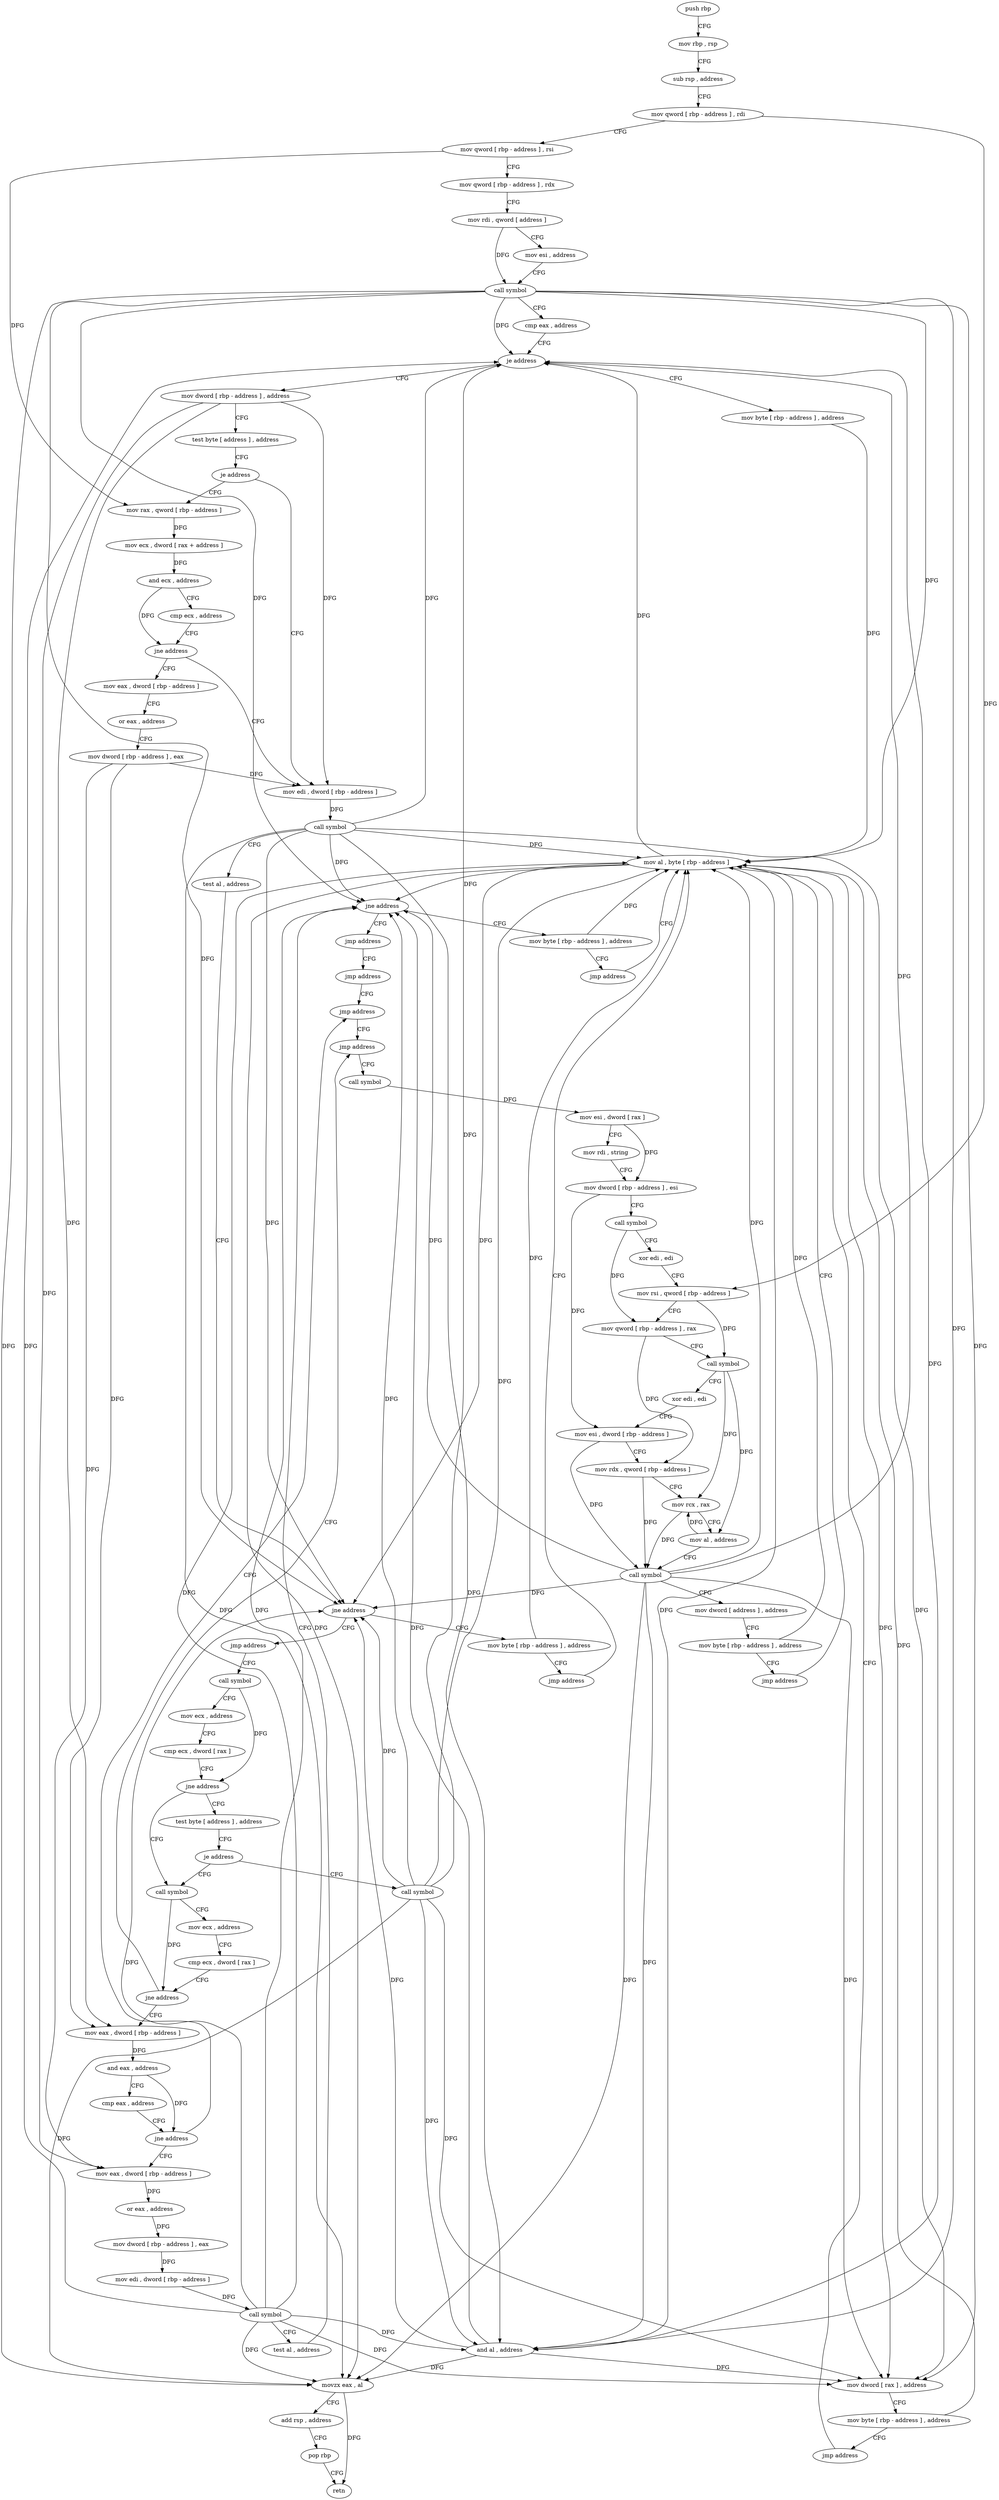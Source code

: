 digraph "func" {
"4215136" [label = "push rbp" ]
"4215137" [label = "mov rbp , rsp" ]
"4215140" [label = "sub rsp , address" ]
"4215144" [label = "mov qword [ rbp - address ] , rdi" ]
"4215148" [label = "mov qword [ rbp - address ] , rsi" ]
"4215152" [label = "mov qword [ rbp - address ] , rdx" ]
"4215156" [label = "mov rdi , qword [ address ]" ]
"4215164" [label = "mov esi , address" ]
"4215169" [label = "call symbol" ]
"4215174" [label = "cmp eax , address" ]
"4215177" [label = "je address" ]
"4215492" [label = "mov byte [ rbp - address ] , address" ]
"4215183" [label = "mov dword [ rbp - address ] , address" ]
"4215496" [label = "mov al , byte [ rbp - address ]" ]
"4215190" [label = "test byte [ address ] , address" ]
"4215198" [label = "je address" ]
"4215240" [label = "mov edi , dword [ rbp - address ]" ]
"4215204" [label = "mov rax , qword [ rbp - address ]" ]
"4215243" [label = "call symbol" ]
"4215248" [label = "test al , address" ]
"4215250" [label = "jne address" ]
"4215261" [label = "mov byte [ rbp - address ] , address" ]
"4215256" [label = "jmp address" ]
"4215208" [label = "mov ecx , dword [ rax + address ]" ]
"4215211" [label = "and ecx , address" ]
"4215217" [label = "cmp ecx , address" ]
"4215223" [label = "jne address" ]
"4215229" [label = "mov eax , dword [ rbp - address ]" ]
"4215265" [label = "jmp address" ]
"4215270" [label = "call symbol" ]
"4215232" [label = "or eax , address" ]
"4215237" [label = "mov dword [ rbp - address ] , eax" ]
"4215499" [label = "and al , address" ]
"4215501" [label = "movzx eax , al" ]
"4215504" [label = "add rsp , address" ]
"4215508" [label = "pop rbp" ]
"4215509" [label = "retn" ]
"4215275" [label = "mov ecx , address" ]
"4215280" [label = "cmp ecx , dword [ rax ]" ]
"4215282" [label = "jne address" ]
"4215322" [label = "call symbol" ]
"4215288" [label = "test byte [ address ] , address" ]
"4215327" [label = "mov ecx , address" ]
"4215332" [label = "cmp ecx , dword [ rax ]" ]
"4215334" [label = "jne address" ]
"4215408" [label = "jmp address" ]
"4215340" [label = "mov eax , dword [ rbp - address ]" ]
"4215296" [label = "je address" ]
"4215302" [label = "call symbol" ]
"4215413" [label = "call symbol" ]
"4215343" [label = "and eax , address" ]
"4215348" [label = "cmp eax , address" ]
"4215351" [label = "jne address" ]
"4215403" [label = "jmp address" ]
"4215357" [label = "mov eax , dword [ rbp - address ]" ]
"4215307" [label = "mov dword [ rax ] , address" ]
"4215313" [label = "mov byte [ rbp - address ] , address" ]
"4215317" [label = "jmp address" ]
"4215418" [label = "mov esi , dword [ rax ]" ]
"4215420" [label = "mov rdi , string" ]
"4215430" [label = "mov dword [ rbp - address ] , esi" ]
"4215433" [label = "call symbol" ]
"4215438" [label = "xor edi , edi" ]
"4215440" [label = "mov rsi , qword [ rbp - address ]" ]
"4215444" [label = "mov qword [ rbp - address ] , rax" ]
"4215448" [label = "call symbol" ]
"4215453" [label = "xor edi , edi" ]
"4215455" [label = "mov esi , dword [ rbp - address ]" ]
"4215458" [label = "mov rdx , qword [ rbp - address ]" ]
"4215462" [label = "mov rcx , rax" ]
"4215465" [label = "mov al , address" ]
"4215467" [label = "call symbol" ]
"4215472" [label = "mov dword [ address ] , address" ]
"4215483" [label = "mov byte [ rbp - address ] , address" ]
"4215487" [label = "jmp address" ]
"4215360" [label = "or eax , address" ]
"4215365" [label = "mov dword [ rbp - address ] , eax" ]
"4215368" [label = "mov edi , dword [ rbp - address ]" ]
"4215371" [label = "call symbol" ]
"4215376" [label = "test al , address" ]
"4215378" [label = "jne address" ]
"4215389" [label = "mov byte [ rbp - address ] , address" ]
"4215384" [label = "jmp address" ]
"4215393" [label = "jmp address" ]
"4215398" [label = "jmp address" ]
"4215136" -> "4215137" [ label = "CFG" ]
"4215137" -> "4215140" [ label = "CFG" ]
"4215140" -> "4215144" [ label = "CFG" ]
"4215144" -> "4215148" [ label = "CFG" ]
"4215144" -> "4215440" [ label = "DFG" ]
"4215148" -> "4215152" [ label = "CFG" ]
"4215148" -> "4215204" [ label = "DFG" ]
"4215152" -> "4215156" [ label = "CFG" ]
"4215156" -> "4215164" [ label = "CFG" ]
"4215156" -> "4215169" [ label = "DFG" ]
"4215164" -> "4215169" [ label = "CFG" ]
"4215169" -> "4215174" [ label = "CFG" ]
"4215169" -> "4215177" [ label = "DFG" ]
"4215169" -> "4215496" [ label = "DFG" ]
"4215169" -> "4215499" [ label = "DFG" ]
"4215169" -> "4215501" [ label = "DFG" ]
"4215169" -> "4215250" [ label = "DFG" ]
"4215169" -> "4215307" [ label = "DFG" ]
"4215169" -> "4215378" [ label = "DFG" ]
"4215174" -> "4215177" [ label = "CFG" ]
"4215177" -> "4215492" [ label = "CFG" ]
"4215177" -> "4215183" [ label = "CFG" ]
"4215492" -> "4215496" [ label = "DFG" ]
"4215183" -> "4215190" [ label = "CFG" ]
"4215183" -> "4215240" [ label = "DFG" ]
"4215183" -> "4215340" [ label = "DFG" ]
"4215183" -> "4215357" [ label = "DFG" ]
"4215496" -> "4215499" [ label = "DFG" ]
"4215496" -> "4215177" [ label = "DFG" ]
"4215496" -> "4215501" [ label = "DFG" ]
"4215496" -> "4215250" [ label = "DFG" ]
"4215496" -> "4215307" [ label = "DFG" ]
"4215496" -> "4215378" [ label = "DFG" ]
"4215190" -> "4215198" [ label = "CFG" ]
"4215198" -> "4215240" [ label = "CFG" ]
"4215198" -> "4215204" [ label = "CFG" ]
"4215240" -> "4215243" [ label = "DFG" ]
"4215204" -> "4215208" [ label = "DFG" ]
"4215243" -> "4215248" [ label = "CFG" ]
"4215243" -> "4215177" [ label = "DFG" ]
"4215243" -> "4215499" [ label = "DFG" ]
"4215243" -> "4215501" [ label = "DFG" ]
"4215243" -> "4215496" [ label = "DFG" ]
"4215243" -> "4215250" [ label = "DFG" ]
"4215243" -> "4215307" [ label = "DFG" ]
"4215243" -> "4215378" [ label = "DFG" ]
"4215248" -> "4215250" [ label = "CFG" ]
"4215250" -> "4215261" [ label = "CFG" ]
"4215250" -> "4215256" [ label = "CFG" ]
"4215261" -> "4215265" [ label = "CFG" ]
"4215261" -> "4215496" [ label = "DFG" ]
"4215256" -> "4215270" [ label = "CFG" ]
"4215208" -> "4215211" [ label = "DFG" ]
"4215211" -> "4215217" [ label = "CFG" ]
"4215211" -> "4215223" [ label = "DFG" ]
"4215217" -> "4215223" [ label = "CFG" ]
"4215223" -> "4215240" [ label = "CFG" ]
"4215223" -> "4215229" [ label = "CFG" ]
"4215229" -> "4215232" [ label = "CFG" ]
"4215265" -> "4215496" [ label = "CFG" ]
"4215270" -> "4215275" [ label = "CFG" ]
"4215270" -> "4215282" [ label = "DFG" ]
"4215232" -> "4215237" [ label = "CFG" ]
"4215237" -> "4215240" [ label = "DFG" ]
"4215237" -> "4215340" [ label = "DFG" ]
"4215237" -> "4215357" [ label = "DFG" ]
"4215499" -> "4215501" [ label = "DFG" ]
"4215499" -> "4215177" [ label = "DFG" ]
"4215499" -> "4215250" [ label = "DFG" ]
"4215499" -> "4215307" [ label = "DFG" ]
"4215499" -> "4215378" [ label = "DFG" ]
"4215501" -> "4215504" [ label = "CFG" ]
"4215501" -> "4215509" [ label = "DFG" ]
"4215504" -> "4215508" [ label = "CFG" ]
"4215508" -> "4215509" [ label = "CFG" ]
"4215275" -> "4215280" [ label = "CFG" ]
"4215280" -> "4215282" [ label = "CFG" ]
"4215282" -> "4215322" [ label = "CFG" ]
"4215282" -> "4215288" [ label = "CFG" ]
"4215322" -> "4215327" [ label = "CFG" ]
"4215322" -> "4215334" [ label = "DFG" ]
"4215288" -> "4215296" [ label = "CFG" ]
"4215327" -> "4215332" [ label = "CFG" ]
"4215332" -> "4215334" [ label = "CFG" ]
"4215334" -> "4215408" [ label = "CFG" ]
"4215334" -> "4215340" [ label = "CFG" ]
"4215408" -> "4215413" [ label = "CFG" ]
"4215340" -> "4215343" [ label = "DFG" ]
"4215296" -> "4215322" [ label = "CFG" ]
"4215296" -> "4215302" [ label = "CFG" ]
"4215302" -> "4215307" [ label = "DFG" ]
"4215302" -> "4215177" [ label = "DFG" ]
"4215302" -> "4215499" [ label = "DFG" ]
"4215302" -> "4215501" [ label = "DFG" ]
"4215302" -> "4215250" [ label = "DFG" ]
"4215302" -> "4215496" [ label = "DFG" ]
"4215302" -> "4215378" [ label = "DFG" ]
"4215413" -> "4215418" [ label = "DFG" ]
"4215343" -> "4215348" [ label = "CFG" ]
"4215343" -> "4215351" [ label = "DFG" ]
"4215348" -> "4215351" [ label = "CFG" ]
"4215351" -> "4215403" [ label = "CFG" ]
"4215351" -> "4215357" [ label = "CFG" ]
"4215403" -> "4215408" [ label = "CFG" ]
"4215357" -> "4215360" [ label = "DFG" ]
"4215307" -> "4215313" [ label = "CFG" ]
"4215313" -> "4215317" [ label = "CFG" ]
"4215313" -> "4215496" [ label = "DFG" ]
"4215317" -> "4215496" [ label = "CFG" ]
"4215418" -> "4215420" [ label = "CFG" ]
"4215418" -> "4215430" [ label = "DFG" ]
"4215420" -> "4215430" [ label = "CFG" ]
"4215430" -> "4215433" [ label = "CFG" ]
"4215430" -> "4215455" [ label = "DFG" ]
"4215433" -> "4215438" [ label = "CFG" ]
"4215433" -> "4215444" [ label = "DFG" ]
"4215438" -> "4215440" [ label = "CFG" ]
"4215440" -> "4215444" [ label = "CFG" ]
"4215440" -> "4215448" [ label = "DFG" ]
"4215444" -> "4215448" [ label = "CFG" ]
"4215444" -> "4215458" [ label = "DFG" ]
"4215448" -> "4215453" [ label = "CFG" ]
"4215448" -> "4215462" [ label = "DFG" ]
"4215448" -> "4215465" [ label = "DFG" ]
"4215453" -> "4215455" [ label = "CFG" ]
"4215455" -> "4215458" [ label = "CFG" ]
"4215455" -> "4215467" [ label = "DFG" ]
"4215458" -> "4215462" [ label = "CFG" ]
"4215458" -> "4215467" [ label = "DFG" ]
"4215462" -> "4215465" [ label = "CFG" ]
"4215462" -> "4215467" [ label = "DFG" ]
"4215465" -> "4215467" [ label = "CFG" ]
"4215465" -> "4215462" [ label = "DFG" ]
"4215467" -> "4215472" [ label = "CFG" ]
"4215467" -> "4215177" [ label = "DFG" ]
"4215467" -> "4215499" [ label = "DFG" ]
"4215467" -> "4215501" [ label = "DFG" ]
"4215467" -> "4215250" [ label = "DFG" ]
"4215467" -> "4215307" [ label = "DFG" ]
"4215467" -> "4215496" [ label = "DFG" ]
"4215467" -> "4215378" [ label = "DFG" ]
"4215472" -> "4215483" [ label = "CFG" ]
"4215483" -> "4215487" [ label = "CFG" ]
"4215483" -> "4215496" [ label = "DFG" ]
"4215487" -> "4215496" [ label = "CFG" ]
"4215360" -> "4215365" [ label = "DFG" ]
"4215365" -> "4215368" [ label = "DFG" ]
"4215368" -> "4215371" [ label = "DFG" ]
"4215371" -> "4215376" [ label = "CFG" ]
"4215371" -> "4215177" [ label = "DFG" ]
"4215371" -> "4215499" [ label = "DFG" ]
"4215371" -> "4215501" [ label = "DFG" ]
"4215371" -> "4215250" [ label = "DFG" ]
"4215371" -> "4215307" [ label = "DFG" ]
"4215371" -> "4215496" [ label = "DFG" ]
"4215371" -> "4215378" [ label = "DFG" ]
"4215376" -> "4215378" [ label = "CFG" ]
"4215378" -> "4215389" [ label = "CFG" ]
"4215378" -> "4215384" [ label = "CFG" ]
"4215389" -> "4215393" [ label = "CFG" ]
"4215389" -> "4215496" [ label = "DFG" ]
"4215384" -> "4215398" [ label = "CFG" ]
"4215393" -> "4215496" [ label = "CFG" ]
"4215398" -> "4215403" [ label = "CFG" ]
}
